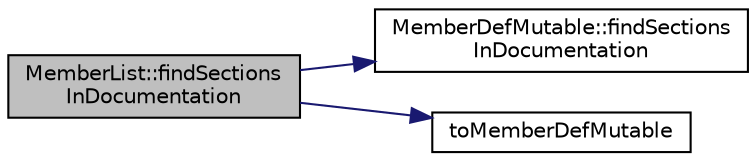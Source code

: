 digraph "MemberList::findSectionsInDocumentation"
{
 // LATEX_PDF_SIZE
  edge [fontname="Helvetica",fontsize="10",labelfontname="Helvetica",labelfontsize="10"];
  node [fontname="Helvetica",fontsize="10",shape=record];
  rankdir="LR";
  Node1 [label="MemberList::findSections\lInDocumentation",height=0.2,width=0.4,color="black", fillcolor="grey75", style="filled", fontcolor="black",tooltip=" "];
  Node1 -> Node2 [color="midnightblue",fontsize="10",style="solid",fontname="Helvetica"];
  Node2 [label="MemberDefMutable::findSections\lInDocumentation",height=0.2,width=0.4,color="black", fillcolor="white", style="filled",URL="$classMemberDefMutable.html#a955e0151a05a35a9f83294765ace360f",tooltip=" "];
  Node1 -> Node3 [color="midnightblue",fontsize="10",style="solid",fontname="Helvetica"];
  Node3 [label="toMemberDefMutable",height=0.2,width=0.4,color="black", fillcolor="white", style="filled",URL="$memberdef_8cpp.html#a9ea80ba313803ae565f05ce1c8eb6bb5",tooltip=" "];
}
